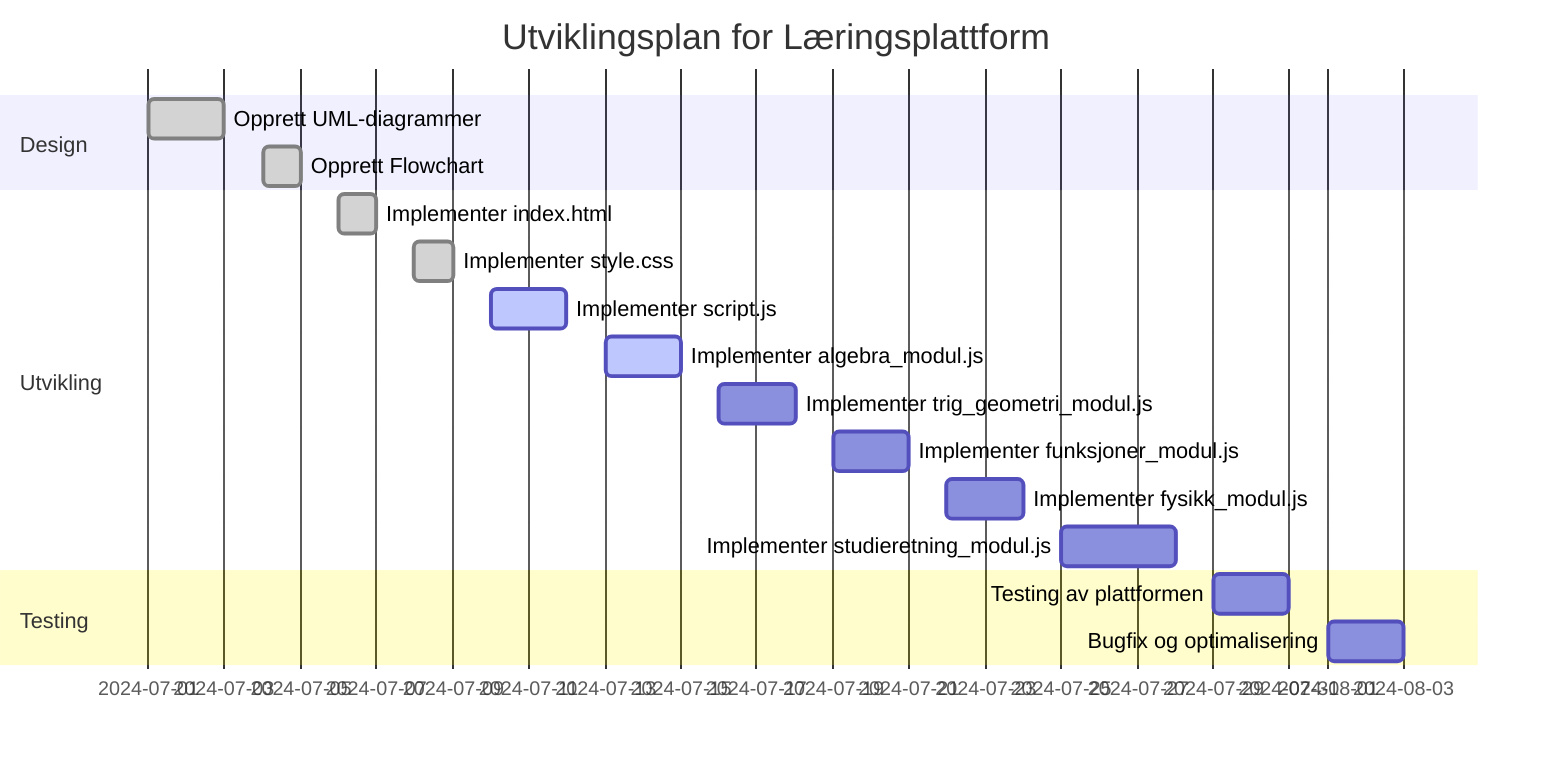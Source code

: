 gantt
    title Utviklingsplan for Læringsplattform
    dateFormat  YYYY-MM-DD
    section Design
    Opprett UML-diagrammer         :done, des1, 2024-07-01, 2024-07-03
    Opprett Flowchart              :done, des2, 2024-07-04, 2024-07-05
    section Utvikling
    Implementer index.html         :done, dev1, 2024-07-06, 2024-07-07
    Implementer style.css          :done, dev2, 2024-07-08, 2024-07-09
    Implementer script.js          :active, dev3, 2024-07-10, 2024-07-12
    Implementer algebra_modul.js   :active, dev4, 2024-07-13, 2024-07-15
    Implementer trig_geometri_modul.js : dev5, 2024-07-16, 2024-07-18
    Implementer funksjoner_modul.js: dev6, 2024-07-19, 2024-07-21
    Implementer fysikk_modul.js    : dev7, 2024-07-22, 2024-07-24
    Implementer studieretning_modul.js : dev8, 2024-07-25, 2024-07-28
    section Testing
    Testing av plattformen         : test1, 2024-07-29, 2024-07-31
    Bugfix og optimalisering       : test2, 2024-08-01, 2024-08-03